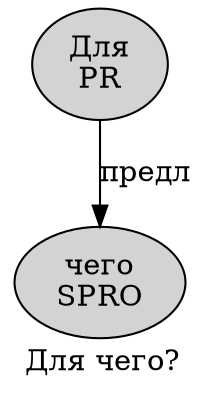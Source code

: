 digraph SENTENCE_1294 {
	graph [label="Для чего?"]
	node [style=filled]
		0 [label="Для
PR" color="" fillcolor=lightgray penwidth=1 shape=ellipse]
		1 [label="чего
SPRO" color="" fillcolor=lightgray penwidth=1 shape=ellipse]
			0 -> 1 [label="предл"]
}